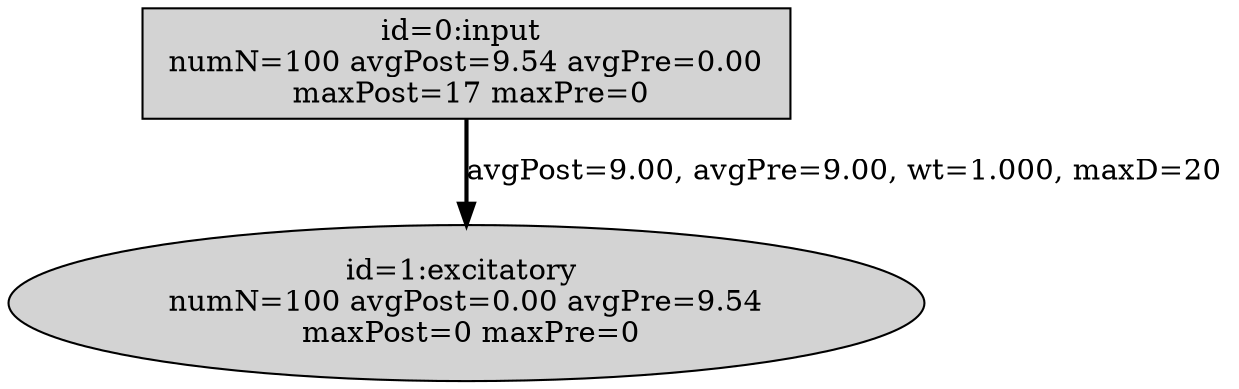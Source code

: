 digraph G {
		node [style=filled];
		color=blue;
		g0 [shape = box,  label="id=0:input \n numN=100 avgPost=9.54 avgPre=0.00 \n maxPost=17 maxPre=0"];
		g1 [  label="id=1:excitatory \n numN=100 avgPost=0.00 avgPre=9.54 \n maxPost=0 maxPre=0"];
		g0 -> g1 [style=bold, arrowType=normal, label="avgPost=9.00, avgPre=9.00, wt=1.000, maxD=20 "]

}
